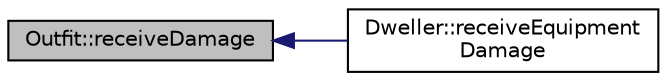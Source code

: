 digraph "Outfit::receiveDamage"
{
  bgcolor="transparent";
  edge [fontname="Helvetica",fontsize="10",labelfontname="Helvetica",labelfontsize="10"];
  node [fontname="Helvetica",fontsize="10",shape=record];
  rankdir="LR";
  Node1 [label="Outfit::receiveDamage",height=0.2,width=0.4,color="black", fillcolor="grey75", style="filled", fontcolor="black"];
  Node1 -> Node2 [dir="back",color="midnightblue",fontsize="10",style="solid",fontname="Helvetica"];
  Node2 [label="Dweller::receiveEquipment\lDamage",height=0.2,width=0.4,color="black",URL="$classDweller.html#a89b0288282e0ee80ecf36683ca4386d9",tooltip="This function will point to receiveDamage() if there are Items assigned to Dweller and Dweller receiv..."];
}
